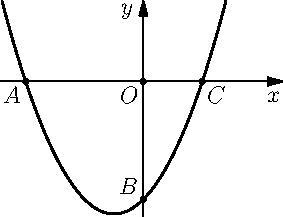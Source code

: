 import geometry;

size(5cm);

real alpha = -2.0;

point
    pO = (0,0), pC = (1,0), pA = (alpha, 0), pB = (0, alpha);

parabola parABC = parabola(pA, pB, pC, l=Ox);

draw(parABC, linewidth(1));

draw(Ox, arrow=Arrow);
draw(Oy, arrow=Arrow);

dot(Label("$A$", pA, SW));
dot(Label("$B$", pB, NW));
dot(Label("$C$", pC, SE));
dot(Label("$O$", pO, SW));
label("$x$", (2.5,0), 2SW);
label("$y$", (0,1.5), 2SW);
dot(curpoint(parABC, 0), invisible);

